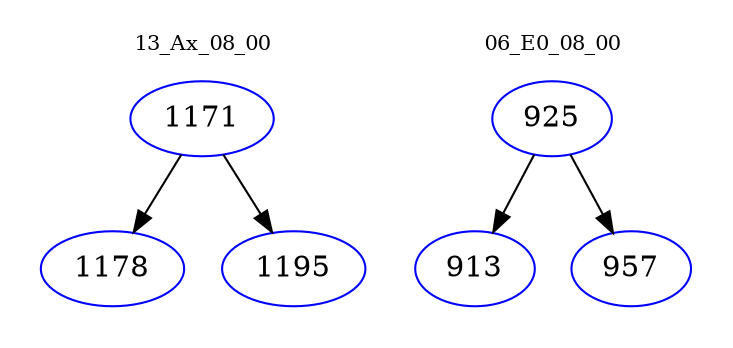 digraph{
subgraph cluster_0 {
color = white
label = "13_Ax_08_00";
fontsize=10;
T0_1171 [label="1171", color="blue"]
T0_1171 -> T0_1178 [color="black"]
T0_1178 [label="1178", color="blue"]
T0_1171 -> T0_1195 [color="black"]
T0_1195 [label="1195", color="blue"]
}
subgraph cluster_1 {
color = white
label = "06_E0_08_00";
fontsize=10;
T1_925 [label="925", color="blue"]
T1_925 -> T1_913 [color="black"]
T1_913 [label="913", color="blue"]
T1_925 -> T1_957 [color="black"]
T1_957 [label="957", color="blue"]
}
}
